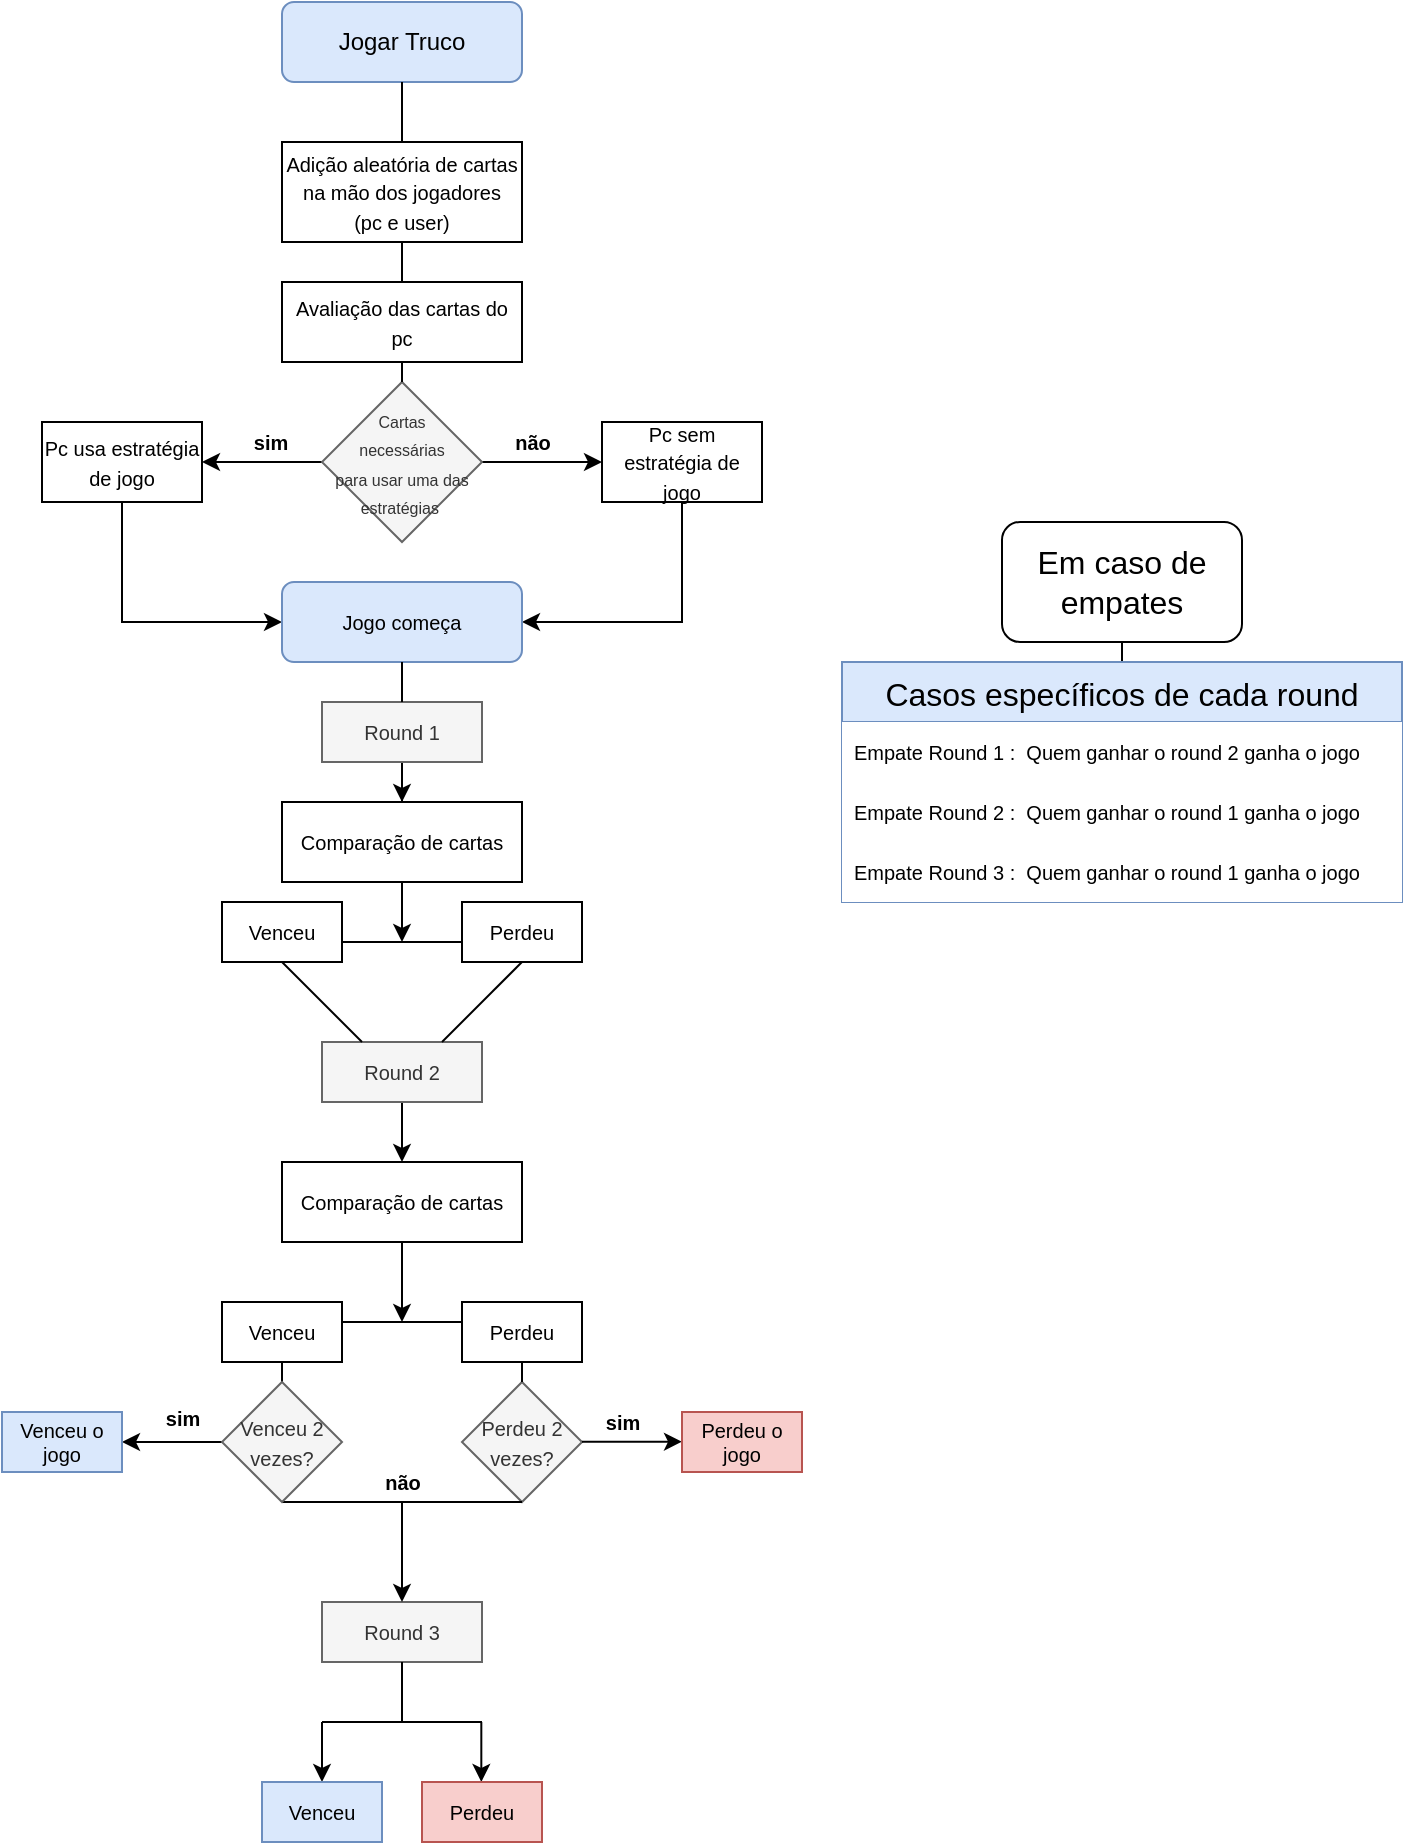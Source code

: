 <mxfile version="20.2.8" type="github">
  <diagram id="C5RBs43oDa-KdzZeNtuy" name="Page-1">
    <mxGraphModel dx="989" dy="584" grid="1" gridSize="10" guides="1" tooltips="1" connect="1" arrows="1" fold="1" page="1" pageScale="1" pageWidth="827" pageHeight="1169" math="0" shadow="0">
      <root>
        <mxCell id="WIyWlLk6GJQsqaUBKTNV-0" />
        <mxCell id="WIyWlLk6GJQsqaUBKTNV-1" parent="WIyWlLk6GJQsqaUBKTNV-0" />
        <mxCell id="WIyWlLk6GJQsqaUBKTNV-3" value="Jogar Truco" style="rounded=1;whiteSpace=wrap;html=1;fontSize=12;glass=0;strokeWidth=1;shadow=0;fillColor=#dae8fc;strokeColor=#6c8ebf;" parent="WIyWlLk6GJQsqaUBKTNV-1" vertex="1">
          <mxGeometry x="160" y="80" width="120" height="40" as="geometry" />
        </mxCell>
        <mxCell id="9xWWHG499uekbKJID4pz-0" value="&lt;font style=&quot;font-size: 10px;&quot;&gt;Adição aleatória de cartas na mão dos jogadores &lt;br&gt;(pc e user)&lt;/font&gt;" style="rounded=0;whiteSpace=wrap;html=1;" parent="WIyWlLk6GJQsqaUBKTNV-1" vertex="1">
          <mxGeometry x="160" y="150" width="120" height="50" as="geometry" />
        </mxCell>
        <mxCell id="9xWWHG499uekbKJID4pz-1" value="" style="rounded=0;html=1;jettySize=auto;orthogonalLoop=1;fontSize=11;endArrow=none;endFill=0;endSize=8;strokeWidth=1;shadow=0;labelBackgroundColor=none;edgeStyle=orthogonalEdgeStyle;" parent="WIyWlLk6GJQsqaUBKTNV-1" source="WIyWlLk6GJQsqaUBKTNV-3" target="9xWWHG499uekbKJID4pz-0" edge="1">
          <mxGeometry relative="1" as="geometry">
            <mxPoint x="220.0" y="120" as="sourcePoint" />
            <mxPoint x="220.0" y="210" as="targetPoint" />
          </mxGeometry>
        </mxCell>
        <mxCell id="9xWWHG499uekbKJID4pz-2" value="&lt;font style=&quot;font-size: 10px;&quot;&gt;Avaliação das cartas do pc&lt;/font&gt;" style="rounded=0;whiteSpace=wrap;html=1;" parent="WIyWlLk6GJQsqaUBKTNV-1" vertex="1">
          <mxGeometry x="160" y="220" width="120" height="40" as="geometry" />
        </mxCell>
        <mxCell id="9xWWHG499uekbKJID4pz-9" value="" style="endArrow=none;html=1;rounded=0;entryX=0.5;entryY=1;entryDx=0;entryDy=0;exitX=0.5;exitY=0;exitDx=0;exitDy=0;" parent="WIyWlLk6GJQsqaUBKTNV-1" source="9xWWHG499uekbKJID4pz-2" target="9xWWHG499uekbKJID4pz-0" edge="1">
          <mxGeometry width="50" height="50" relative="1" as="geometry">
            <mxPoint x="210" y="240" as="sourcePoint" />
            <mxPoint x="260" y="190" as="targetPoint" />
          </mxGeometry>
        </mxCell>
        <mxCell id="9xWWHG499uekbKJID4pz-17" value="" style="edgeStyle=orthogonalEdgeStyle;rounded=0;orthogonalLoop=1;jettySize=auto;html=1;fontSize=8;" parent="WIyWlLk6GJQsqaUBKTNV-1" source="9xWWHG499uekbKJID4pz-10" target="9xWWHG499uekbKJID4pz-16" edge="1">
          <mxGeometry relative="1" as="geometry" />
        </mxCell>
        <mxCell id="9xWWHG499uekbKJID4pz-20" value="não" style="edgeLabel;html=1;align=center;verticalAlign=middle;resizable=0;points=[];fontSize=10;fontStyle=1" parent="9xWWHG499uekbKJID4pz-17" vertex="1" connectable="0">
          <mxGeometry x="-0.167" y="2" relative="1" as="geometry">
            <mxPoint y="-8" as="offset" />
          </mxGeometry>
        </mxCell>
        <mxCell id="9xWWHG499uekbKJID4pz-22" value="" style="edgeStyle=orthogonalEdgeStyle;rounded=0;orthogonalLoop=1;jettySize=auto;html=1;fontSize=10;" parent="WIyWlLk6GJQsqaUBKTNV-1" source="9xWWHG499uekbKJID4pz-10" edge="1">
          <mxGeometry relative="1" as="geometry">
            <mxPoint x="120" y="310" as="targetPoint" />
          </mxGeometry>
        </mxCell>
        <mxCell id="9xWWHG499uekbKJID4pz-27" value="sim" style="edgeLabel;html=1;align=center;verticalAlign=middle;resizable=0;points=[];fontSize=10;fontStyle=1" parent="9xWWHG499uekbKJID4pz-22" vertex="1" connectable="0">
          <mxGeometry x="-0.14" y="-2" relative="1" as="geometry">
            <mxPoint y="-8" as="offset" />
          </mxGeometry>
        </mxCell>
        <mxCell id="9xWWHG499uekbKJID4pz-10" value="&lt;font style=&quot;font-size: 8px;&quot;&gt;Cartas &lt;br&gt;necessárias &lt;br&gt;para usar uma das estratégias&amp;nbsp;&lt;/font&gt;" style="rhombus;whiteSpace=wrap;html=1;fillColor=#f5f5f5;fontColor=#333333;strokeColor=#666666;" parent="WIyWlLk6GJQsqaUBKTNV-1" vertex="1">
          <mxGeometry x="180" y="270" width="80" height="80" as="geometry" />
        </mxCell>
        <mxCell id="9xWWHG499uekbKJID4pz-11" value="" style="endArrow=none;html=1;rounded=0;entryX=0.5;entryY=1;entryDx=0;entryDy=0;exitX=0.5;exitY=0;exitDx=0;exitDy=0;" parent="WIyWlLk6GJQsqaUBKTNV-1" source="9xWWHG499uekbKJID4pz-10" target="9xWWHG499uekbKJID4pz-2" edge="1">
          <mxGeometry width="50" height="50" relative="1" as="geometry">
            <mxPoint x="210" y="300" as="sourcePoint" />
            <mxPoint x="260" y="250" as="targetPoint" />
          </mxGeometry>
        </mxCell>
        <mxCell id="9xWWHG499uekbKJID4pz-26" style="edgeStyle=orthogonalEdgeStyle;rounded=0;orthogonalLoop=1;jettySize=auto;html=1;exitX=0.5;exitY=1;exitDx=0;exitDy=0;entryX=1;entryY=0.5;entryDx=0;entryDy=0;fontSize=10;" parent="WIyWlLk6GJQsqaUBKTNV-1" source="9xWWHG499uekbKJID4pz-16" target="9xWWHG499uekbKJID4pz-29" edge="1">
          <mxGeometry relative="1" as="geometry">
            <mxPoint x="280" y="390" as="targetPoint" />
          </mxGeometry>
        </mxCell>
        <mxCell id="9xWWHG499uekbKJID4pz-16" value="&lt;font style=&quot;font-size: 10px;&quot;&gt;Pc sem estratégia de jogo&lt;br&gt;&lt;/font&gt;" style="whiteSpace=wrap;html=1;" parent="WIyWlLk6GJQsqaUBKTNV-1" vertex="1">
          <mxGeometry x="320" y="290" width="80" height="40" as="geometry" />
        </mxCell>
        <mxCell id="9xWWHG499uekbKJID4pz-25" style="edgeStyle=orthogonalEdgeStyle;rounded=0;orthogonalLoop=1;jettySize=auto;html=1;exitX=0.5;exitY=1;exitDx=0;exitDy=0;entryX=0;entryY=0.5;entryDx=0;entryDy=0;fontSize=10;" parent="WIyWlLk6GJQsqaUBKTNV-1" source="9xWWHG499uekbKJID4pz-23" target="9xWWHG499uekbKJID4pz-29" edge="1">
          <mxGeometry relative="1" as="geometry">
            <mxPoint x="160" y="390" as="targetPoint" />
          </mxGeometry>
        </mxCell>
        <mxCell id="9xWWHG499uekbKJID4pz-23" value="&lt;font style=&quot;font-size: 10px;&quot;&gt;Pc usa estratégia de jogo&lt;br&gt;&lt;/font&gt;" style="whiteSpace=wrap;html=1;" parent="WIyWlLk6GJQsqaUBKTNV-1" vertex="1">
          <mxGeometry x="40" y="290" width="80" height="40" as="geometry" />
        </mxCell>
        <mxCell id="9xWWHG499uekbKJID4pz-29" value="Jogo começa" style="rounded=1;whiteSpace=wrap;html=1;fontSize=10;fillColor=#dae8fc;strokeColor=#6c8ebf;" parent="WIyWlLk6GJQsqaUBKTNV-1" vertex="1">
          <mxGeometry x="160" y="370" width="120" height="40" as="geometry" />
        </mxCell>
        <mxCell id="9xWWHG499uekbKJID4pz-31" value="Comparação de cartas" style="rounded=0;whiteSpace=wrap;html=1;fontSize=10;" parent="WIyWlLk6GJQsqaUBKTNV-1" vertex="1">
          <mxGeometry x="160" y="480" width="120" height="40" as="geometry" />
        </mxCell>
        <mxCell id="9xWWHG499uekbKJID4pz-41" value="" style="edgeStyle=orthogonalEdgeStyle;rounded=0;orthogonalLoop=1;jettySize=auto;html=1;fontSize=10;" parent="WIyWlLk6GJQsqaUBKTNV-1" source="9xWWHG499uekbKJID4pz-37" target="9xWWHG499uekbKJID4pz-31" edge="1">
          <mxGeometry relative="1" as="geometry" />
        </mxCell>
        <mxCell id="9xWWHG499uekbKJID4pz-37" value="Round 1" style="rounded=0;whiteSpace=wrap;html=1;fontSize=10;fillColor=#f5f5f5;fontColor=#333333;strokeColor=#666666;" parent="WIyWlLk6GJQsqaUBKTNV-1" vertex="1">
          <mxGeometry x="180" y="430" width="80" height="30" as="geometry" />
        </mxCell>
        <mxCell id="9xWWHG499uekbKJID4pz-39" value="" style="endArrow=none;html=1;rounded=0;fontSize=10;exitX=0.5;exitY=0;exitDx=0;exitDy=0;" parent="WIyWlLk6GJQsqaUBKTNV-1" source="9xWWHG499uekbKJID4pz-37" edge="1">
          <mxGeometry width="50" height="50" relative="1" as="geometry">
            <mxPoint x="170" y="460" as="sourcePoint" />
            <mxPoint x="220" y="410" as="targetPoint" />
          </mxGeometry>
        </mxCell>
        <mxCell id="9xWWHG499uekbKJID4pz-45" value="Perdeu" style="rounded=0;whiteSpace=wrap;html=1;fontSize=10;" parent="WIyWlLk6GJQsqaUBKTNV-1" vertex="1">
          <mxGeometry x="250" y="530" width="60" height="30" as="geometry" />
        </mxCell>
        <mxCell id="9xWWHG499uekbKJID4pz-52" value="Venceu" style="rounded=0;whiteSpace=wrap;html=1;fontSize=10;" parent="WIyWlLk6GJQsqaUBKTNV-1" vertex="1">
          <mxGeometry x="130" y="530" width="60" height="30" as="geometry" />
        </mxCell>
        <mxCell id="9xWWHG499uekbKJID4pz-58" value="" style="endArrow=classic;html=1;rounded=0;fontSize=10;" parent="WIyWlLk6GJQsqaUBKTNV-1" edge="1">
          <mxGeometry width="50" height="50" relative="1" as="geometry">
            <mxPoint x="220" y="520" as="sourcePoint" />
            <mxPoint x="220" y="550" as="targetPoint" />
          </mxGeometry>
        </mxCell>
        <mxCell id="9xWWHG499uekbKJID4pz-59" value="" style="endArrow=none;html=1;rounded=0;fontSize=10;" parent="WIyWlLk6GJQsqaUBKTNV-1" edge="1">
          <mxGeometry width="50" height="50" relative="1" as="geometry">
            <mxPoint x="190" y="550" as="sourcePoint" />
            <mxPoint x="220" y="550" as="targetPoint" />
          </mxGeometry>
        </mxCell>
        <mxCell id="9xWWHG499uekbKJID4pz-60" value="" style="endArrow=none;html=1;rounded=0;fontSize=10;" parent="WIyWlLk6GJQsqaUBKTNV-1" edge="1">
          <mxGeometry width="50" height="50" relative="1" as="geometry">
            <mxPoint x="220" y="550" as="sourcePoint" />
            <mxPoint x="250" y="550" as="targetPoint" />
          </mxGeometry>
        </mxCell>
        <mxCell id="9xWWHG499uekbKJID4pz-72" value="" style="edgeStyle=orthogonalEdgeStyle;rounded=0;orthogonalLoop=1;jettySize=auto;html=1;fontSize=10;" parent="WIyWlLk6GJQsqaUBKTNV-1" source="9xWWHG499uekbKJID4pz-61" target="9xWWHG499uekbKJID4pz-71" edge="1">
          <mxGeometry relative="1" as="geometry" />
        </mxCell>
        <mxCell id="9xWWHG499uekbKJID4pz-61" value="Round 2" style="rounded=0;whiteSpace=wrap;html=1;fontSize=10;fillColor=#f5f5f5;fontColor=#333333;strokeColor=#666666;" parent="WIyWlLk6GJQsqaUBKTNV-1" vertex="1">
          <mxGeometry x="180" y="600" width="80" height="30" as="geometry" />
        </mxCell>
        <mxCell id="9xWWHG499uekbKJID4pz-66" value="" style="endArrow=none;html=1;rounded=0;fontSize=10;exitX=0.5;exitY=1;exitDx=0;exitDy=0;" parent="WIyWlLk6GJQsqaUBKTNV-1" source="9xWWHG499uekbKJID4pz-52" edge="1">
          <mxGeometry width="50" height="50" relative="1" as="geometry">
            <mxPoint x="160" y="549" as="sourcePoint" />
            <mxPoint x="200" y="600" as="targetPoint" />
          </mxGeometry>
        </mxCell>
        <mxCell id="9xWWHG499uekbKJID4pz-68" value="" style="endArrow=none;html=1;rounded=0;fontSize=10;entryX=0.5;entryY=1;entryDx=0;entryDy=0;" parent="WIyWlLk6GJQsqaUBKTNV-1" target="9xWWHG499uekbKJID4pz-45" edge="1">
          <mxGeometry width="50" height="50" relative="1" as="geometry">
            <mxPoint x="240" y="600" as="sourcePoint" />
            <mxPoint x="270" y="570" as="targetPoint" />
          </mxGeometry>
        </mxCell>
        <mxCell id="9xWWHG499uekbKJID4pz-74" value="" style="edgeStyle=orthogonalEdgeStyle;rounded=0;orthogonalLoop=1;jettySize=auto;html=1;fontSize=10;" parent="WIyWlLk6GJQsqaUBKTNV-1" source="9xWWHG499uekbKJID4pz-71" edge="1">
          <mxGeometry relative="1" as="geometry">
            <mxPoint x="220" y="740" as="targetPoint" />
            <Array as="points">
              <mxPoint x="220" y="730" />
              <mxPoint x="220" y="730" />
            </Array>
          </mxGeometry>
        </mxCell>
        <mxCell id="9xWWHG499uekbKJID4pz-71" value="Comparação de cartas" style="rounded=0;whiteSpace=wrap;html=1;fontSize=10;" parent="WIyWlLk6GJQsqaUBKTNV-1" vertex="1">
          <mxGeometry x="160" y="660" width="120" height="40" as="geometry" />
        </mxCell>
        <mxCell id="9xWWHG499uekbKJID4pz-75" value="" style="endArrow=none;html=1;rounded=0;fontSize=10;" parent="WIyWlLk6GJQsqaUBKTNV-1" edge="1">
          <mxGeometry width="50" height="50" relative="1" as="geometry">
            <mxPoint x="190" y="740" as="sourcePoint" />
            <mxPoint x="250" y="740" as="targetPoint" />
          </mxGeometry>
        </mxCell>
        <mxCell id="9xWWHG499uekbKJID4pz-76" value="Venceu" style="rounded=0;whiteSpace=wrap;html=1;fontSize=10;" parent="WIyWlLk6GJQsqaUBKTNV-1" vertex="1">
          <mxGeometry x="130" y="730" width="60" height="30" as="geometry" />
        </mxCell>
        <mxCell id="9xWWHG499uekbKJID4pz-77" value="Perdeu" style="rounded=0;whiteSpace=wrap;html=1;fontSize=10;" parent="WIyWlLk6GJQsqaUBKTNV-1" vertex="1">
          <mxGeometry x="250" y="730" width="60" height="30" as="geometry" />
        </mxCell>
        <mxCell id="kTU7rOl9mbQde64WQ3L0-3" value="&lt;font style=&quot;font-size: 10px;&quot;&gt;Perdeu 2 vezes?&lt;/font&gt;" style="rhombus;whiteSpace=wrap;html=1;fillColor=#f5f5f5;fontColor=#333333;strokeColor=#666666;" parent="WIyWlLk6GJQsqaUBKTNV-1" vertex="1">
          <mxGeometry x="250" y="770" width="60" height="60" as="geometry" />
        </mxCell>
        <mxCell id="kTU7rOl9mbQde64WQ3L0-4" value="" style="endArrow=none;html=1;rounded=0;fontSize=10;entryX=0.5;entryY=1;entryDx=0;entryDy=0;exitX=0.5;exitY=0;exitDx=0;exitDy=0;" parent="WIyWlLk6GJQsqaUBKTNV-1" source="kTU7rOl9mbQde64WQ3L0-3" target="9xWWHG499uekbKJID4pz-77" edge="1">
          <mxGeometry width="50" height="50" relative="1" as="geometry">
            <mxPoint x="240" y="810" as="sourcePoint" />
            <mxPoint x="290" y="760" as="targetPoint" />
          </mxGeometry>
        </mxCell>
        <mxCell id="kTU7rOl9mbQde64WQ3L0-5" value="" style="endArrow=classic;html=1;rounded=0;fontSize=10;" parent="WIyWlLk6GJQsqaUBKTNV-1" edge="1">
          <mxGeometry width="50" height="50" relative="1" as="geometry">
            <mxPoint x="310" y="799.86" as="sourcePoint" />
            <mxPoint x="360" y="799.86" as="targetPoint" />
          </mxGeometry>
        </mxCell>
        <mxCell id="kTU7rOl9mbQde64WQ3L0-8" value="sim&lt;br&gt;" style="edgeLabel;html=1;align=center;verticalAlign=middle;resizable=0;points=[];fontSize=10;fontStyle=1" parent="kTU7rOl9mbQde64WQ3L0-5" vertex="1" connectable="0">
          <mxGeometry x="-0.558" relative="1" as="geometry">
            <mxPoint x="9" y="-10" as="offset" />
          </mxGeometry>
        </mxCell>
        <mxCell id="kTU7rOl9mbQde64WQ3L0-11" value="Perdeu o jogo" style="rounded=0;whiteSpace=wrap;html=1;fontSize=10;fillColor=#f8cecc;strokeColor=#b85450;" parent="WIyWlLk6GJQsqaUBKTNV-1" vertex="1">
          <mxGeometry x="360" y="785" width="60" height="30" as="geometry" />
        </mxCell>
        <mxCell id="kTU7rOl9mbQde64WQ3L0-12" value="Round 3" style="rounded=0;whiteSpace=wrap;html=1;fontSize=10;fillColor=#f5f5f5;fontColor=#333333;strokeColor=#666666;" parent="WIyWlLk6GJQsqaUBKTNV-1" vertex="1">
          <mxGeometry x="180" y="880" width="80" height="30" as="geometry" />
        </mxCell>
        <mxCell id="kTU7rOl9mbQde64WQ3L0-16" value="" style="endArrow=none;html=1;rounded=0;fontSize=10;" parent="WIyWlLk6GJQsqaUBKTNV-1" edge="1">
          <mxGeometry width="50" height="50" relative="1" as="geometry">
            <mxPoint x="160" y="830" as="sourcePoint" />
            <mxPoint x="280" y="830" as="targetPoint" />
          </mxGeometry>
        </mxCell>
        <mxCell id="kTU7rOl9mbQde64WQ3L0-19" value="não&lt;br&gt;" style="edgeLabel;html=1;align=center;verticalAlign=middle;resizable=0;points=[];fontSize=10;fontStyle=1" parent="kTU7rOl9mbQde64WQ3L0-16" vertex="1" connectable="0">
          <mxGeometry x="0.565" y="2" relative="1" as="geometry">
            <mxPoint x="-34" y="-8" as="offset" />
          </mxGeometry>
        </mxCell>
        <mxCell id="kTU7rOl9mbQde64WQ3L0-17" value="" style="endArrow=none;html=1;rounded=0;fontSize=10;entryX=0.5;entryY=1;entryDx=0;entryDy=0;" parent="WIyWlLk6GJQsqaUBKTNV-1" target="9xWWHG499uekbKJID4pz-76" edge="1">
          <mxGeometry width="50" height="50" relative="1" as="geometry">
            <mxPoint x="160" y="830" as="sourcePoint" />
            <mxPoint x="230" y="870" as="targetPoint" />
          </mxGeometry>
        </mxCell>
        <mxCell id="kTU7rOl9mbQde64WQ3L0-18" value="" style="endArrow=classic;html=1;rounded=0;fontSize=10;entryX=0.5;entryY=0;entryDx=0;entryDy=0;" parent="WIyWlLk6GJQsqaUBKTNV-1" target="kTU7rOl9mbQde64WQ3L0-12" edge="1">
          <mxGeometry width="50" height="50" relative="1" as="geometry">
            <mxPoint x="220" y="830" as="sourcePoint" />
            <mxPoint x="270" y="780" as="targetPoint" />
          </mxGeometry>
        </mxCell>
        <mxCell id="kTU7rOl9mbQde64WQ3L0-20" value="" style="endArrow=none;html=1;rounded=0;fontSize=10;" parent="WIyWlLk6GJQsqaUBKTNV-1" edge="1">
          <mxGeometry width="50" height="50" relative="1" as="geometry">
            <mxPoint x="220" y="940" as="sourcePoint" />
            <mxPoint x="220" y="910" as="targetPoint" />
          </mxGeometry>
        </mxCell>
        <mxCell id="kTU7rOl9mbQde64WQ3L0-21" value="" style="endArrow=none;html=1;rounded=0;fontSize=10;" parent="WIyWlLk6GJQsqaUBKTNV-1" edge="1">
          <mxGeometry width="50" height="50" relative="1" as="geometry">
            <mxPoint x="180" y="940" as="sourcePoint" />
            <mxPoint x="260" y="940" as="targetPoint" />
          </mxGeometry>
        </mxCell>
        <mxCell id="kTU7rOl9mbQde64WQ3L0-22" value="" style="endArrow=classic;html=1;rounded=0;fontSize=10;" parent="WIyWlLk6GJQsqaUBKTNV-1" edge="1">
          <mxGeometry width="50" height="50" relative="1" as="geometry">
            <mxPoint x="180" y="940" as="sourcePoint" />
            <mxPoint x="180" y="970" as="targetPoint" />
          </mxGeometry>
        </mxCell>
        <mxCell id="kTU7rOl9mbQde64WQ3L0-23" value="" style="endArrow=classic;html=1;rounded=0;fontSize=10;" parent="WIyWlLk6GJQsqaUBKTNV-1" edge="1">
          <mxGeometry width="50" height="50" relative="1" as="geometry">
            <mxPoint x="259.66" y="940" as="sourcePoint" />
            <mxPoint x="259.66" y="970" as="targetPoint" />
          </mxGeometry>
        </mxCell>
        <mxCell id="kTU7rOl9mbQde64WQ3L0-24" value="Venceu" style="rounded=0;whiteSpace=wrap;html=1;fontSize=10;fillColor=#dae8fc;strokeColor=#6c8ebf;" parent="WIyWlLk6GJQsqaUBKTNV-1" vertex="1">
          <mxGeometry x="150" y="970" width="60" height="30" as="geometry" />
        </mxCell>
        <mxCell id="kTU7rOl9mbQde64WQ3L0-25" value="Perdeu" style="rounded=0;whiteSpace=wrap;html=1;fontSize=10;fillColor=#f8cecc;strokeColor=#b85450;" parent="WIyWlLk6GJQsqaUBKTNV-1" vertex="1">
          <mxGeometry x="230" y="970" width="60" height="30" as="geometry" />
        </mxCell>
        <mxCell id="kTU7rOl9mbQde64WQ3L0-30" value="" style="edgeStyle=orthogonalEdgeStyle;rounded=0;orthogonalLoop=1;jettySize=auto;html=1;fontSize=10;" parent="WIyWlLk6GJQsqaUBKTNV-1" source="kTU7rOl9mbQde64WQ3L0-26" edge="1">
          <mxGeometry relative="1" as="geometry">
            <mxPoint x="80" y="800" as="targetPoint" />
          </mxGeometry>
        </mxCell>
        <mxCell id="kTU7rOl9mbQde64WQ3L0-26" value="&lt;font style=&quot;font-size: 10px;&quot;&gt;Venceu 2 vezes?&lt;/font&gt;" style="rhombus;whiteSpace=wrap;html=1;fillColor=#f5f5f5;fontColor=#333333;strokeColor=#666666;" parent="WIyWlLk6GJQsqaUBKTNV-1" vertex="1">
          <mxGeometry x="130" y="770" width="60" height="60" as="geometry" />
        </mxCell>
        <mxCell id="kTU7rOl9mbQde64WQ3L0-31" value="Venceu o jogo" style="rounded=0;whiteSpace=wrap;html=1;fontSize=10;fillColor=#dae8fc;strokeColor=#6c8ebf;" parent="WIyWlLk6GJQsqaUBKTNV-1" vertex="1">
          <mxGeometry x="20" y="785" width="60" height="30" as="geometry" />
        </mxCell>
        <mxCell id="kTU7rOl9mbQde64WQ3L0-36" value="" style="endArrow=none;html=1;rounded=0;fontSize=16;" parent="WIyWlLk6GJQsqaUBKTNV-1" edge="1">
          <mxGeometry width="50" height="50" relative="1" as="geometry">
            <mxPoint x="580" y="430" as="sourcePoint" />
            <mxPoint x="580" y="400" as="targetPoint" />
          </mxGeometry>
        </mxCell>
        <mxCell id="kTU7rOl9mbQde64WQ3L0-37" value="Casos específicos de cada round" style="swimlane;fontStyle=0;childLayout=stackLayout;horizontal=1;startSize=30;horizontalStack=0;resizeParent=1;resizeParentMax=0;resizeLast=0;collapsible=1;marginBottom=0;fontSize=16;fillColor=#dae8fc;strokeColor=#6c8ebf;" parent="WIyWlLk6GJQsqaUBKTNV-1" vertex="1">
          <mxGeometry x="440" y="410" width="280" height="120" as="geometry">
            <mxRectangle x="510" y="420" width="70" height="30" as="alternateBounds" />
          </mxGeometry>
        </mxCell>
        <mxCell id="kTU7rOl9mbQde64WQ3L0-38" value="Empate Round 1 :  Quem ganhar o round 2 ganha o jogo " style="text;strokeColor=none;fillColor=default;align=left;verticalAlign=middle;spacingLeft=4;spacingRight=4;overflow=hidden;points=[[0,0.5],[1,0.5]];portConstraint=eastwest;rotatable=0;fontSize=10;" parent="kTU7rOl9mbQde64WQ3L0-37" vertex="1">
          <mxGeometry y="30" width="280" height="30" as="geometry" />
        </mxCell>
        <mxCell id="kTU7rOl9mbQde64WQ3L0-39" value="Empate Round 2 :  Quem ganhar o round 1 ganha o jogo " style="text;strokeColor=none;fillColor=default;align=left;verticalAlign=middle;spacingLeft=4;spacingRight=4;overflow=hidden;points=[[0,0.5],[1,0.5]];portConstraint=eastwest;rotatable=0;fontSize=10;" parent="kTU7rOl9mbQde64WQ3L0-37" vertex="1">
          <mxGeometry y="60" width="280" height="30" as="geometry" />
        </mxCell>
        <mxCell id="kTU7rOl9mbQde64WQ3L0-40" value="Empate Round 3 :  Quem ganhar o round 1 ganha o jogo " style="text;align=left;verticalAlign=middle;spacingLeft=4;spacingRight=4;overflow=hidden;points=[[0,0.5],[1,0.5]];portConstraint=eastwest;rotatable=0;fontSize=10;fillColor=default;" parent="kTU7rOl9mbQde64WQ3L0-37" vertex="1">
          <mxGeometry y="90" width="280" height="30" as="geometry" />
        </mxCell>
        <mxCell id="ndz0HKxbCvsNHnvAFVHq-0" value="&lt;span style=&quot;font-size: 16px;&quot;&gt;Em caso de empates&lt;/span&gt;" style="rounded=1;whiteSpace=wrap;html=1;fillColor=default;" vertex="1" parent="WIyWlLk6GJQsqaUBKTNV-1">
          <mxGeometry x="520" y="340" width="120" height="60" as="geometry" />
        </mxCell>
        <mxCell id="ndz0HKxbCvsNHnvAFVHq-1" value="&lt;font size=&quot;1&quot;&gt;&lt;b&gt;sim&lt;br&gt;&lt;/b&gt;&lt;br&gt;&lt;/font&gt;" style="text;html=1;align=center;verticalAlign=middle;resizable=0;points=[];autosize=1;strokeColor=none;fillColor=none;" vertex="1" parent="WIyWlLk6GJQsqaUBKTNV-1">
          <mxGeometry x="90" y="775" width="40" height="40" as="geometry" />
        </mxCell>
      </root>
    </mxGraphModel>
  </diagram>
</mxfile>
